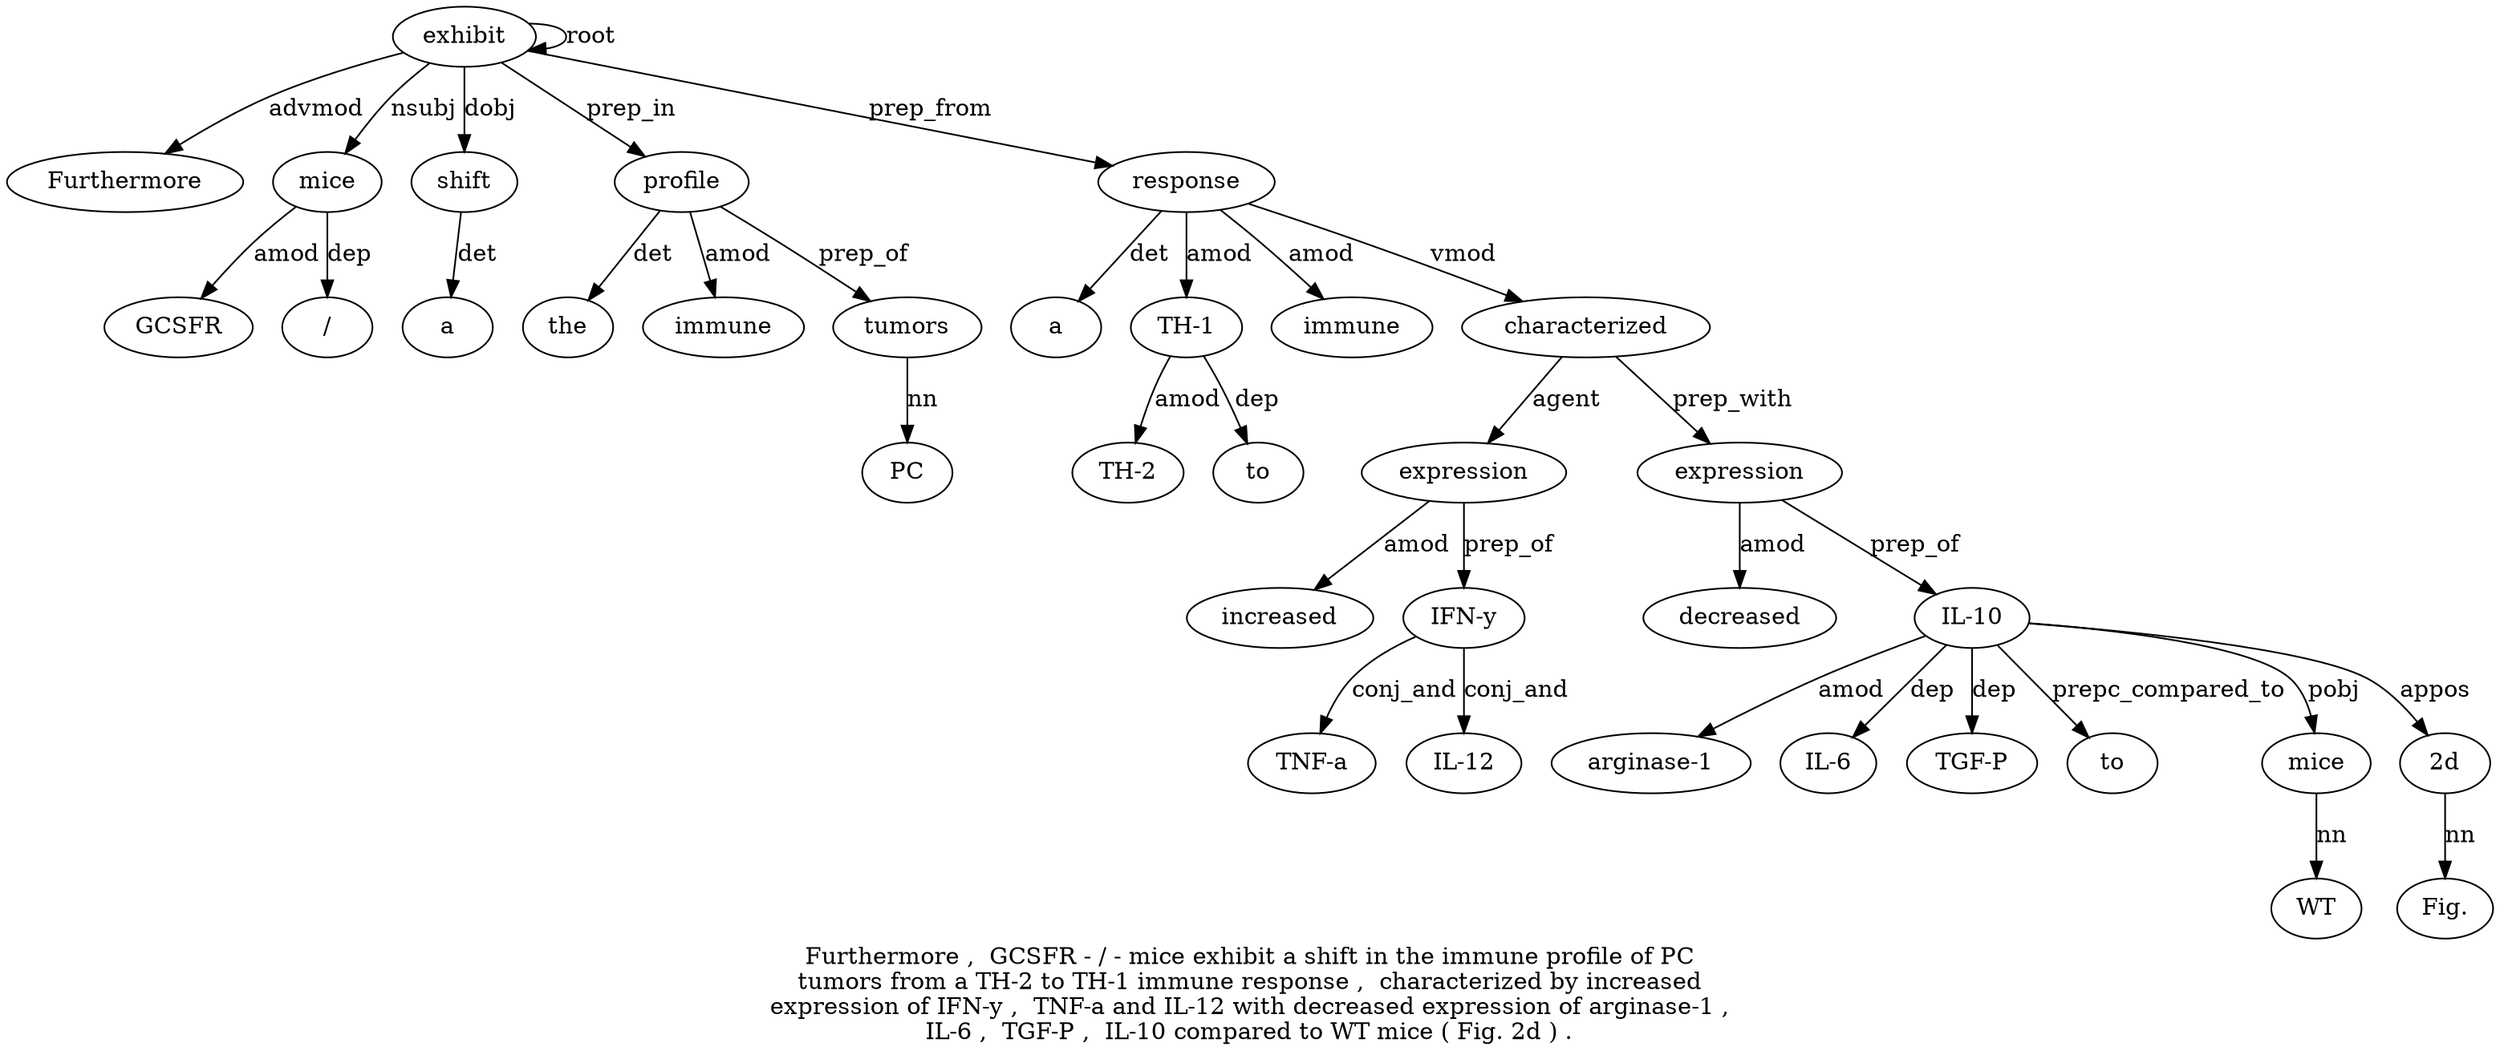 digraph "Furthermore ,  GCSFR - / - mice exhibit a shift in the immune profile of PC tumors from a TH-2 to TH-1 immune response ,  characterized by increased expression of IFN-y ,  TNF-a and IL-12 with decreased expression of arginase-1 ,  IL-6 ,  TGF-P ,  IL-10 compared to WT mice ( Fig. 2d ) ." {
label="Furthermore ,  GCSFR - / - mice exhibit a shift in the immune profile of PC
tumors from a TH-2 to TH-1 immune response ,  characterized by increased
expression of IFN-y ,  TNF-a and IL-12 with decreased expression of arginase-1 ,
IL-6 ,  TGF-P ,  IL-10 compared to WT mice ( Fig. 2d ) .";
exhibit8 [style=filled, fillcolor=white, label=exhibit];
Furthermore1 [style=filled, fillcolor=white, label=Furthermore];
exhibit8 -> Furthermore1  [label=advmod];
mice7 [style=filled, fillcolor=white, label=mice];
GCSFR3 [style=filled, fillcolor=white, label=GCSFR];
mice7 -> GCSFR3  [label=amod];
"/5" [style=filled, fillcolor=white, label="/"];
mice7 -> "/5"  [label=dep];
exhibit8 -> mice7  [label=nsubj];
exhibit8 -> exhibit8  [label=root];
shift10 [style=filled, fillcolor=white, label=shift];
a9 [style=filled, fillcolor=white, label=a];
shift10 -> a9  [label=det];
exhibit8 -> shift10  [label=dobj];
profile14 [style=filled, fillcolor=white, label=profile];
the12 [style=filled, fillcolor=white, label=the];
profile14 -> the12  [label=det];
immune13 [style=filled, fillcolor=white, label=immune];
profile14 -> immune13  [label=amod];
exhibit8 -> profile14  [label=prep_in];
tumors17 [style=filled, fillcolor=white, label=tumors];
PC16 [style=filled, fillcolor=white, label=PC];
tumors17 -> PC16  [label=nn];
profile14 -> tumors17  [label=prep_of];
response24 [style=filled, fillcolor=white, label=response];
a19 [style=filled, fillcolor=white, label=a];
response24 -> a19  [label=det];
"TH-122" [style=filled, fillcolor=white, label="TH-1"];
"TH-20" [style=filled, fillcolor=white, label="TH-2"];
"TH-122" -> "TH-20"  [label=amod];
to21 [style=filled, fillcolor=white, label=to];
"TH-122" -> to21  [label=dep];
response24 -> "TH-122"  [label=amod];
immune23 [style=filled, fillcolor=white, label=immune];
response24 -> immune23  [label=amod];
exhibit8 -> response24  [label=prep_from];
characterized26 [style=filled, fillcolor=white, label=characterized];
response24 -> characterized26  [label=vmod];
expression29 [style=filled, fillcolor=white, label=expression];
increased28 [style=filled, fillcolor=white, label=increased];
expression29 -> increased28  [label=amod];
characterized26 -> expression29  [label=agent];
"IFN-y31" [style=filled, fillcolor=white, label="IFN-y"];
expression29 -> "IFN-y31"  [label=prep_of];
"TNF-a33" [style=filled, fillcolor=white, label="TNF-a"];
"IFN-y31" -> "TNF-a33"  [label=conj_and];
"IL-1235" [style=filled, fillcolor=white, label="IL-12"];
"IFN-y31" -> "IL-1235"  [label=conj_and];
expression38 [style=filled, fillcolor=white, label=expression];
decreased37 [style=filled, fillcolor=white, label=decreased];
expression38 -> decreased37  [label=amod];
characterized26 -> expression38  [label=prep_with];
"IL-1046" [style=filled, fillcolor=white, label="IL-10"];
"arginase-140" [style=filled, fillcolor=white, label="arginase-1"];
"IL-1046" -> "arginase-140"  [label=amod];
"IL-642" [style=filled, fillcolor=white, label="IL-6"];
"IL-1046" -> "IL-642"  [label=dep];
"TGF-P44" [style=filled, fillcolor=white, label="TGF-P"];
"IL-1046" -> "TGF-P44"  [label=dep];
expression38 -> "IL-1046"  [label=prep_of];
to48 [style=filled, fillcolor=white, label=to];
"IL-1046" -> to48  [label=prepc_compared_to];
mice50 [style=filled, fillcolor=white, label=mice];
WT49 [style=filled, fillcolor=white, label=WT];
mice50 -> WT49  [label=nn];
"IL-1046" -> mice50  [label=pobj];
"2d53" [style=filled, fillcolor=white, label="2d"];
"Fig.52" [style=filled, fillcolor=white, label="Fig."];
"2d53" -> "Fig.52"  [label=nn];
"IL-1046" -> "2d53"  [label=appos];
}
